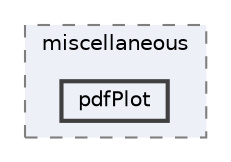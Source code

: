 digraph "applications/utilities/postProcessing/miscellaneous/pdfPlot"
{
 // LATEX_PDF_SIZE
  bgcolor="transparent";
  edge [fontname=Helvetica,fontsize=10,labelfontname=Helvetica,labelfontsize=10];
  node [fontname=Helvetica,fontsize=10,shape=box,height=0.2,width=0.4];
  compound=true
  subgraph clusterdir_2e3c7ef0b2b6965fe976cda0e513e145 {
    graph [ bgcolor="#edf0f7", pencolor="grey50", label="miscellaneous", fontname=Helvetica,fontsize=10 style="filled,dashed", URL="dir_2e3c7ef0b2b6965fe976cda0e513e145.html",tooltip=""]
  dir_42905428d13b9b886edeba9950866e5a [label="pdfPlot", fillcolor="#edf0f7", color="grey25", style="filled,bold", URL="dir_42905428d13b9b886edeba9950866e5a.html",tooltip=""];
  }
}
